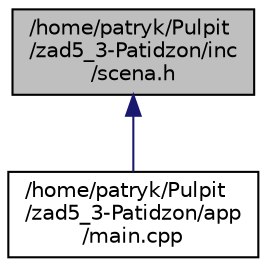 digraph "/home/patryk/Pulpit/zad5_3-Patidzon/inc/scena.h"
{
 // LATEX_PDF_SIZE
  edge [fontname="Helvetica",fontsize="10",labelfontname="Helvetica",labelfontsize="10"];
  node [fontname="Helvetica",fontsize="10",shape=record];
  Node1 [label="/home/patryk/Pulpit\l/zad5_3-Patidzon/inc\l/scena.h",height=0.2,width=0.4,color="black", fillcolor="grey75", style="filled", fontcolor="black",tooltip="plik zawiera klase przeszkoda"];
  Node1 -> Node2 [dir="back",color="midnightblue",fontsize="10",style="solid",fontname="Helvetica"];
  Node2 [label="/home/patryk/Pulpit\l/zad5_3-Patidzon/app\l/main.cpp",height=0.2,width=0.4,color="black", fillcolor="white", style="filled",URL="$app_2main_8cpp.html",tooltip="Przykład animacji przelotu drona."];
}
